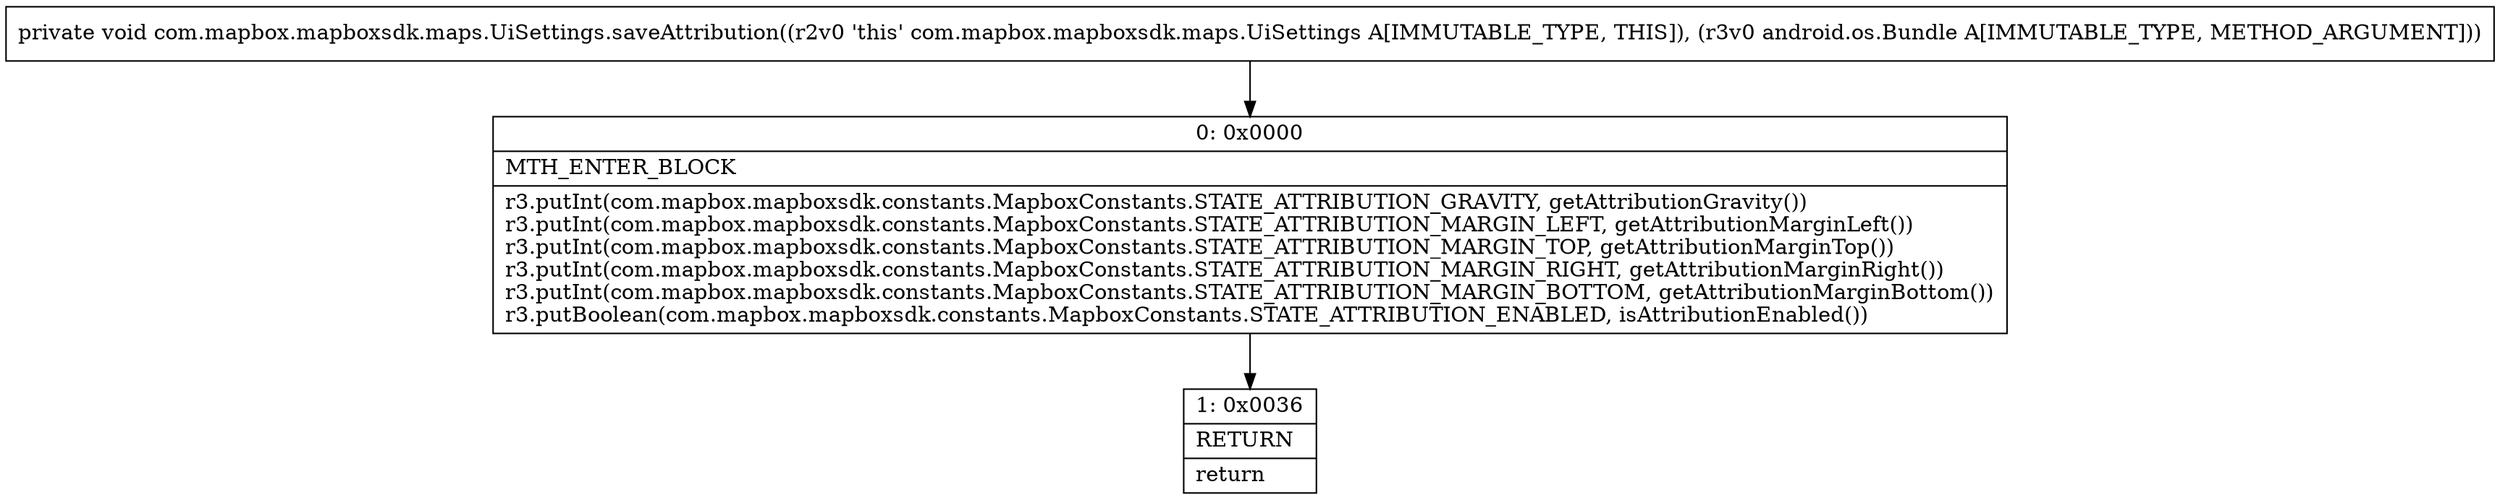 digraph "CFG forcom.mapbox.mapboxsdk.maps.UiSettings.saveAttribution(Landroid\/os\/Bundle;)V" {
Node_0 [shape=record,label="{0\:\ 0x0000|MTH_ENTER_BLOCK\l|r3.putInt(com.mapbox.mapboxsdk.constants.MapboxConstants.STATE_ATTRIBUTION_GRAVITY, getAttributionGravity())\lr3.putInt(com.mapbox.mapboxsdk.constants.MapboxConstants.STATE_ATTRIBUTION_MARGIN_LEFT, getAttributionMarginLeft())\lr3.putInt(com.mapbox.mapboxsdk.constants.MapboxConstants.STATE_ATTRIBUTION_MARGIN_TOP, getAttributionMarginTop())\lr3.putInt(com.mapbox.mapboxsdk.constants.MapboxConstants.STATE_ATTRIBUTION_MARGIN_RIGHT, getAttributionMarginRight())\lr3.putInt(com.mapbox.mapboxsdk.constants.MapboxConstants.STATE_ATTRIBUTION_MARGIN_BOTTOM, getAttributionMarginBottom())\lr3.putBoolean(com.mapbox.mapboxsdk.constants.MapboxConstants.STATE_ATTRIBUTION_ENABLED, isAttributionEnabled())\l}"];
Node_1 [shape=record,label="{1\:\ 0x0036|RETURN\l|return\l}"];
MethodNode[shape=record,label="{private void com.mapbox.mapboxsdk.maps.UiSettings.saveAttribution((r2v0 'this' com.mapbox.mapboxsdk.maps.UiSettings A[IMMUTABLE_TYPE, THIS]), (r3v0 android.os.Bundle A[IMMUTABLE_TYPE, METHOD_ARGUMENT])) }"];
MethodNode -> Node_0;
Node_0 -> Node_1;
}

